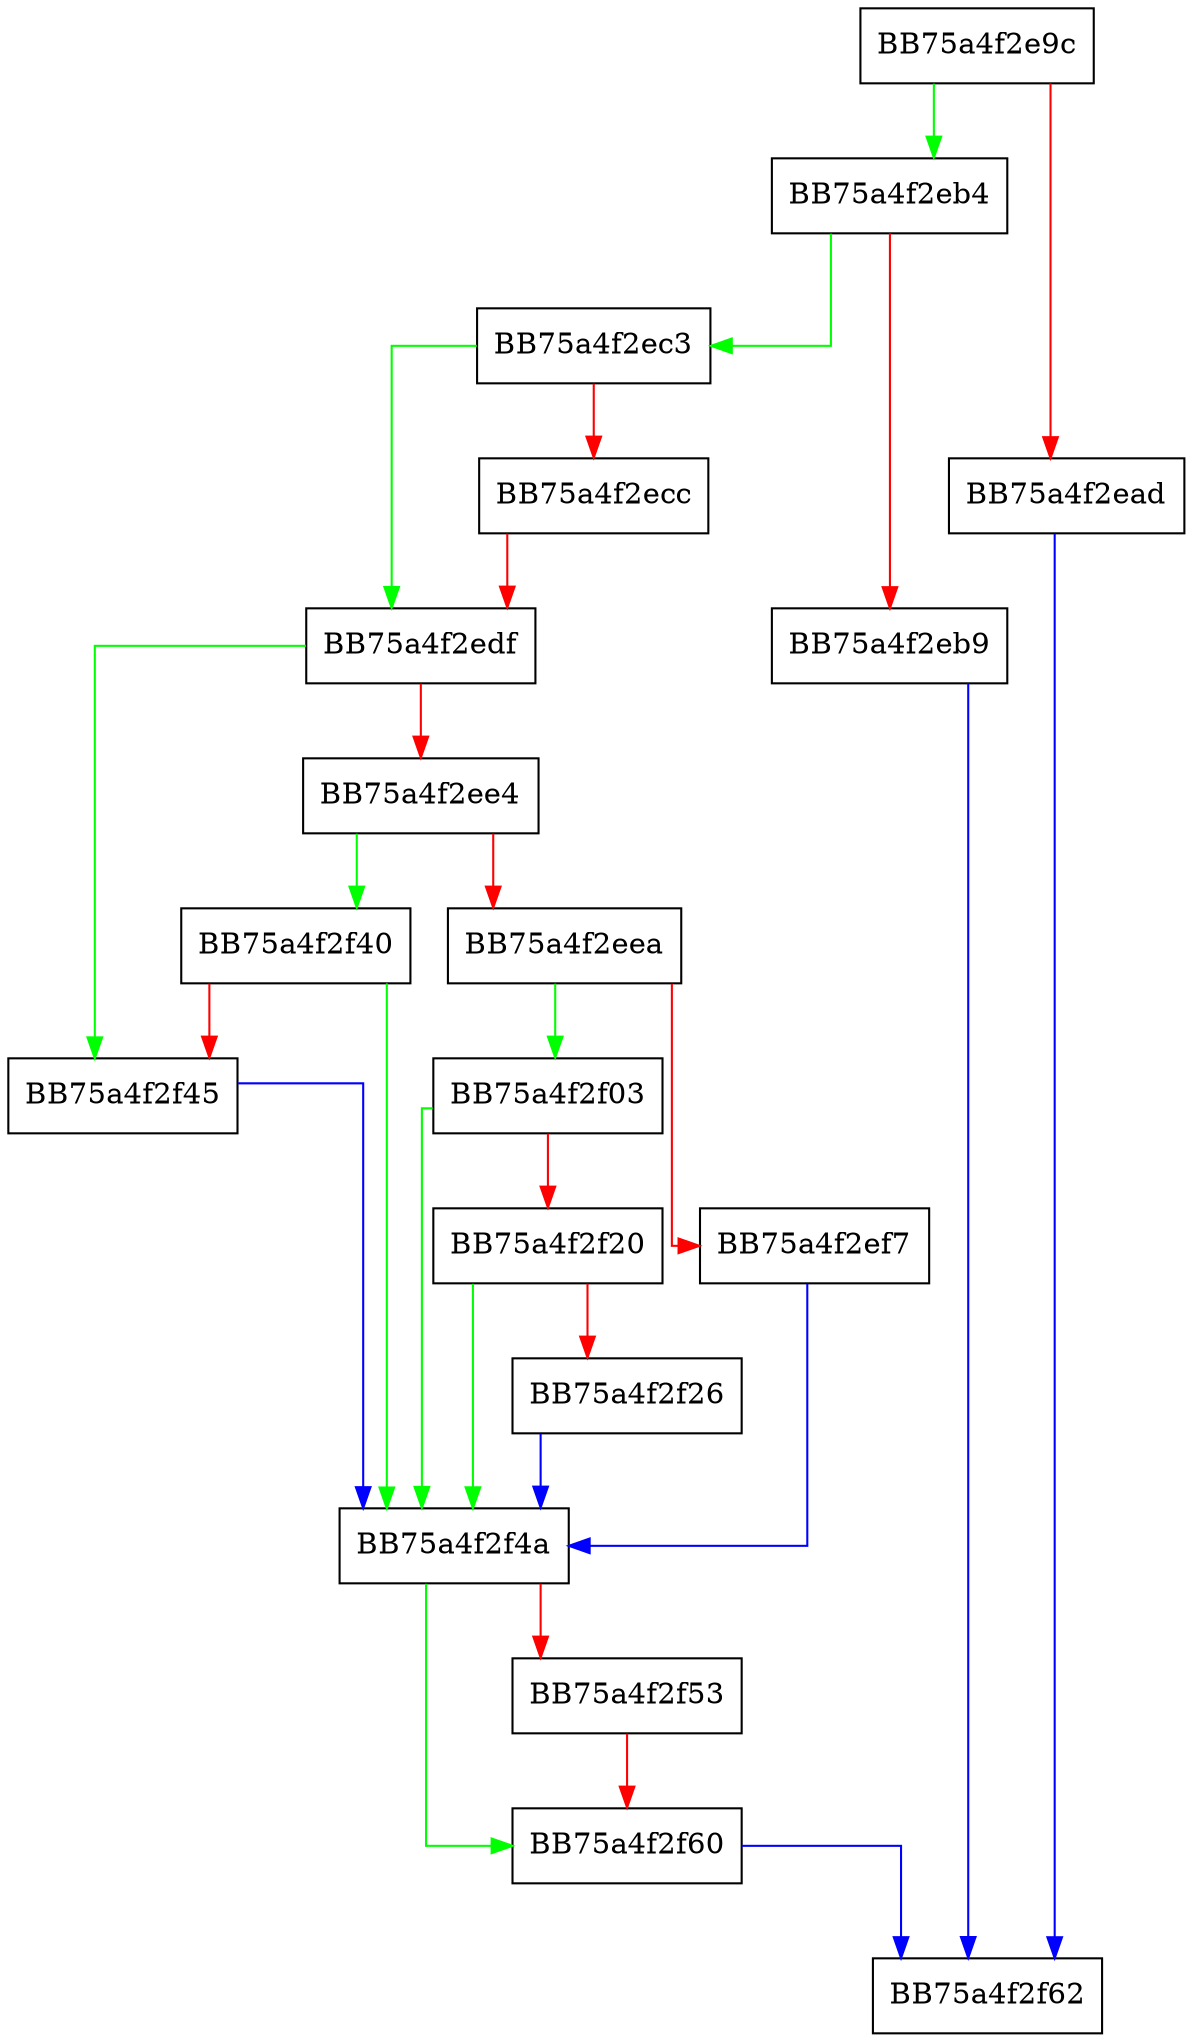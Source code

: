 digraph InitOffreglib {
  node [shape="box"];
  graph [splines=ortho];
  BB75a4f2e9c -> BB75a4f2eb4 [color="green"];
  BB75a4f2e9c -> BB75a4f2ead [color="red"];
  BB75a4f2ead -> BB75a4f2f62 [color="blue"];
  BB75a4f2eb4 -> BB75a4f2ec3 [color="green"];
  BB75a4f2eb4 -> BB75a4f2eb9 [color="red"];
  BB75a4f2eb9 -> BB75a4f2f62 [color="blue"];
  BB75a4f2ec3 -> BB75a4f2edf [color="green"];
  BB75a4f2ec3 -> BB75a4f2ecc [color="red"];
  BB75a4f2ecc -> BB75a4f2edf [color="red"];
  BB75a4f2edf -> BB75a4f2f45 [color="green"];
  BB75a4f2edf -> BB75a4f2ee4 [color="red"];
  BB75a4f2ee4 -> BB75a4f2f40 [color="green"];
  BB75a4f2ee4 -> BB75a4f2eea [color="red"];
  BB75a4f2eea -> BB75a4f2f03 [color="green"];
  BB75a4f2eea -> BB75a4f2ef7 [color="red"];
  BB75a4f2ef7 -> BB75a4f2f4a [color="blue"];
  BB75a4f2f03 -> BB75a4f2f4a [color="green"];
  BB75a4f2f03 -> BB75a4f2f20 [color="red"];
  BB75a4f2f20 -> BB75a4f2f4a [color="green"];
  BB75a4f2f20 -> BB75a4f2f26 [color="red"];
  BB75a4f2f26 -> BB75a4f2f4a [color="blue"];
  BB75a4f2f40 -> BB75a4f2f4a [color="green"];
  BB75a4f2f40 -> BB75a4f2f45 [color="red"];
  BB75a4f2f45 -> BB75a4f2f4a [color="blue"];
  BB75a4f2f4a -> BB75a4f2f60 [color="green"];
  BB75a4f2f4a -> BB75a4f2f53 [color="red"];
  BB75a4f2f53 -> BB75a4f2f60 [color="red"];
  BB75a4f2f60 -> BB75a4f2f62 [color="blue"];
}